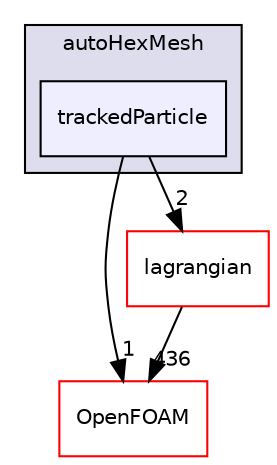 digraph "src/mesh/autoMesh/autoHexMesh/trackedParticle" {
  bgcolor=transparent;
  compound=true
  node [ fontsize="10", fontname="Helvetica"];
  edge [ labelfontsize="10", labelfontname="Helvetica"];
  subgraph clusterdir_2ed70c589061122d8c252fc1024d37eb {
    graph [ bgcolor="#ddddee", pencolor="black", label="autoHexMesh" fontname="Helvetica", fontsize="10", URL="dir_2ed70c589061122d8c252fc1024d37eb.html"]
  dir_6b463425d08ebd531ef0a0ac63b3ea50 [shape=box, label="trackedParticle", style="filled", fillcolor="#eeeeff", pencolor="black", URL="dir_6b463425d08ebd531ef0a0ac63b3ea50.html"];
  }
  dir_c5473ff19b20e6ec4dfe5c310b3778a8 [shape=box label="OpenFOAM" color="red" URL="dir_c5473ff19b20e6ec4dfe5c310b3778a8.html"];
  dir_f8c25efc4b6f6a8502a42d5af7554d23 [shape=box label="lagrangian" color="red" URL="dir_f8c25efc4b6f6a8502a42d5af7554d23.html"];
  dir_f8c25efc4b6f6a8502a42d5af7554d23->dir_c5473ff19b20e6ec4dfe5c310b3778a8 [headlabel="436", labeldistance=1.5 headhref="dir_001355_001888.html"];
  dir_6b463425d08ebd531ef0a0ac63b3ea50->dir_c5473ff19b20e6ec4dfe5c310b3778a8 [headlabel="1", labeldistance=1.5 headhref="dir_001724_001888.html"];
  dir_6b463425d08ebd531ef0a0ac63b3ea50->dir_f8c25efc4b6f6a8502a42d5af7554d23 [headlabel="2", labeldistance=1.5 headhref="dir_001724_001355.html"];
}
